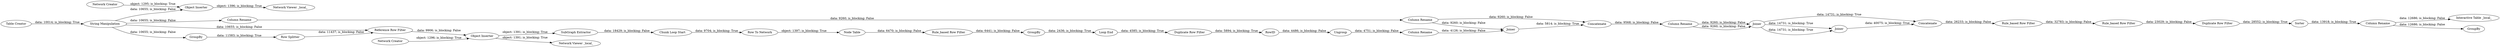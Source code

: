 digraph {
	"306883625322724533_72" [label="Column Rename"]
	"306883625322724533_41" [label=RowID]
	"306883625322724533_34" [label="Chunk Loop Start"]
	"306883625322724533_38" [label="Duplicate Row Filter"]
	"306883625322724533_49" [label="Reference Row Filter"]
	"306883625322724533_47" [label=GroupBy]
	"306883625322724533_70" [label=Concatenate]
	"306883625322724533_56" [label="Network Viewer _local_"]
	"306883625322724533_37" [label="Loop End"]
	"306883625322724533_35" [label="Row To Network"]
	"306883625322724533_28" [label="Object Inserter"]
	"306883625322724533_69" [label=Joiner]
	"306883625322724533_44" [label="Rule_based Row Filter"]
	"306883625322724533_42" [label=Ungroup]
	"306883625322724533_59" [label="Rule_based Row Filter"]
	"306883625322724533_36" [label=GroupBy]
	"306883625322724533_55" [label="Object Inserter"]
	"306883625322724533_43" [label=Joiner]
	"306883625322724533_62" [label="Column Rename"]
	"306883625322724533_40" [label="Rule_based Row Filter"]
	"306883625322724533_45" [label=Sorter]
	"306883625322724533_66" [label=Concatenate]
	"306883625322724533_39" [label="String Manipulation"]
	"306883625322724533_32" [label="SubGraph Extractor"]
	"306883625322724533_29" [label="Table Creator"]
	"306883625322724533_64" [label=Joiner]
	"306883625322724533_33" [label="Node Table"]
	"306883625322724533_46" [label="Interactive Table _local_"]
	"306883625322724533_71" [label=GroupBy]
	"306883625322724533_52" [label="Column Rename"]
	"306883625322724533_48" [label="Row Splitter"]
	"306883625322724533_54" [label="Network Creator"]
	"306883625322724533_67" [label="Column Rename"]
	"306883625322724533_27" [label="Network Creator"]
	"306883625322724533_30" [label="Network Viewer _local_"]
	"306883625322724533_68" [label="Column Rename"]
	"306883625322724533_60" [label="Duplicate Row Filter"]
	"306883625322724533_52" -> "306883625322724533_62" [label="data: 9260; is_blocking: False"]
	"306883625322724533_27" -> "306883625322724533_28" [label="object: 1296; is_blocking: True"]
	"306883625322724533_42" -> "306883625322724533_67" [label="data: 4751; is_blocking: False"]
	"306883625322724533_34" -> "306883625322724533_35" [label="data: 9704; is_blocking: True"]
	"306883625322724533_41" -> "306883625322724533_42" [label="data: 4486; is_blocking: False"]
	"306883625322724533_68" -> "306883625322724533_46" [label="data: 12686; is_blocking: False"]
	"306883625322724533_35" -> "306883625322724533_33" [label="object: 1397; is_blocking: True"]
	"306883625322724533_59" -> "306883625322724533_44" [label="data: 32783; is_blocking: False"]
	"306883625322724533_28" -> "306883625322724533_30" [label="object: 1391; is_blocking: True"]
	"306883625322724533_43" -> "306883625322724533_70" [label="data: 14731; is_blocking: True"]
	"306883625322724533_28" -> "306883625322724533_32" [label="object: 1391; is_blocking: True"]
	"306883625322724533_40" -> "306883625322724533_36" [label="data: 6441; is_blocking: False"]
	"306883625322724533_55" -> "306883625322724533_56" [label="object: 1396; is_blocking: True"]
	"306883625322724533_60" -> "306883625322724533_45" [label="data: 28552; is_blocking: True"]
	"306883625322724533_45" -> "306883625322724533_68" [label="data: 13918; is_blocking: True"]
	"306883625322724533_64" -> "306883625322724533_66" [label="data: 5814; is_blocking: True"]
	"306883625322724533_43" -> "306883625322724533_69" [label="data: 14731; is_blocking: True"]
	"306883625322724533_39" -> "306883625322724533_49" [label="data: 10655; is_blocking: False"]
	"306883625322724533_43" -> "306883625322724533_69" [label="data: 14731; is_blocking: True"]
	"306883625322724533_68" -> "306883625322724533_71" [label="data: 12686; is_blocking: False"]
	"306883625322724533_72" -> "306883625322724533_43" [label="data: 9260; is_blocking: False"]
	"306883625322724533_33" -> "306883625322724533_40" [label="data: 6470; is_blocking: False"]
	"306883625322724533_62" -> "306883625322724533_66" [label="data: 9260; is_blocking: False"]
	"306883625322724533_72" -> "306883625322724533_43" [label="data: 9260; is_blocking: False"]
	"306883625322724533_39" -> "306883625322724533_47" [label="data: 10655; is_blocking: False"]
	"306883625322724533_49" -> "306883625322724533_28" [label="data: 9906; is_blocking: False"]
	"306883625322724533_62" -> "306883625322724533_64" [label="data: 9260; is_blocking: False"]
	"306883625322724533_39" -> "306883625322724533_55" [label="data: 10655; is_blocking: False"]
	"306883625322724533_47" -> "306883625322724533_48" [label="data: 11583; is_blocking: True"]
	"306883625322724533_67" -> "306883625322724533_64" [label="data: 4126; is_blocking: False"]
	"306883625322724533_70" -> "306883625322724533_59" [label="data: 26233; is_blocking: False"]
	"306883625322724533_36" -> "306883625322724533_37" [label="data: 2436; is_blocking: True"]
	"306883625322724533_44" -> "306883625322724533_60" [label="data: 23029; is_blocking: False"]
	"306883625322724533_29" -> "306883625322724533_39" [label="data: 10014; is_blocking: True"]
	"306883625322724533_39" -> "306883625322724533_52" [label="data: 10655; is_blocking: False"]
	"306883625322724533_69" -> "306883625322724533_70" [label="data: 40075; is_blocking: True"]
	"306883625322724533_66" -> "306883625322724533_72" [label="data: 9568; is_blocking: False"]
	"306883625322724533_37" -> "306883625322724533_38" [label="data: 4585; is_blocking: True"]
	"306883625322724533_48" -> "306883625322724533_49" [label="data: 11437; is_blocking: False"]
	"306883625322724533_32" -> "306883625322724533_34" [label="data: 18429; is_blocking: False"]
	"306883625322724533_54" -> "306883625322724533_55" [label="object: 1295; is_blocking: True"]
	"306883625322724533_38" -> "306883625322724533_41" [label="data: 5894; is_blocking: True"]
	rankdir=LR
}
